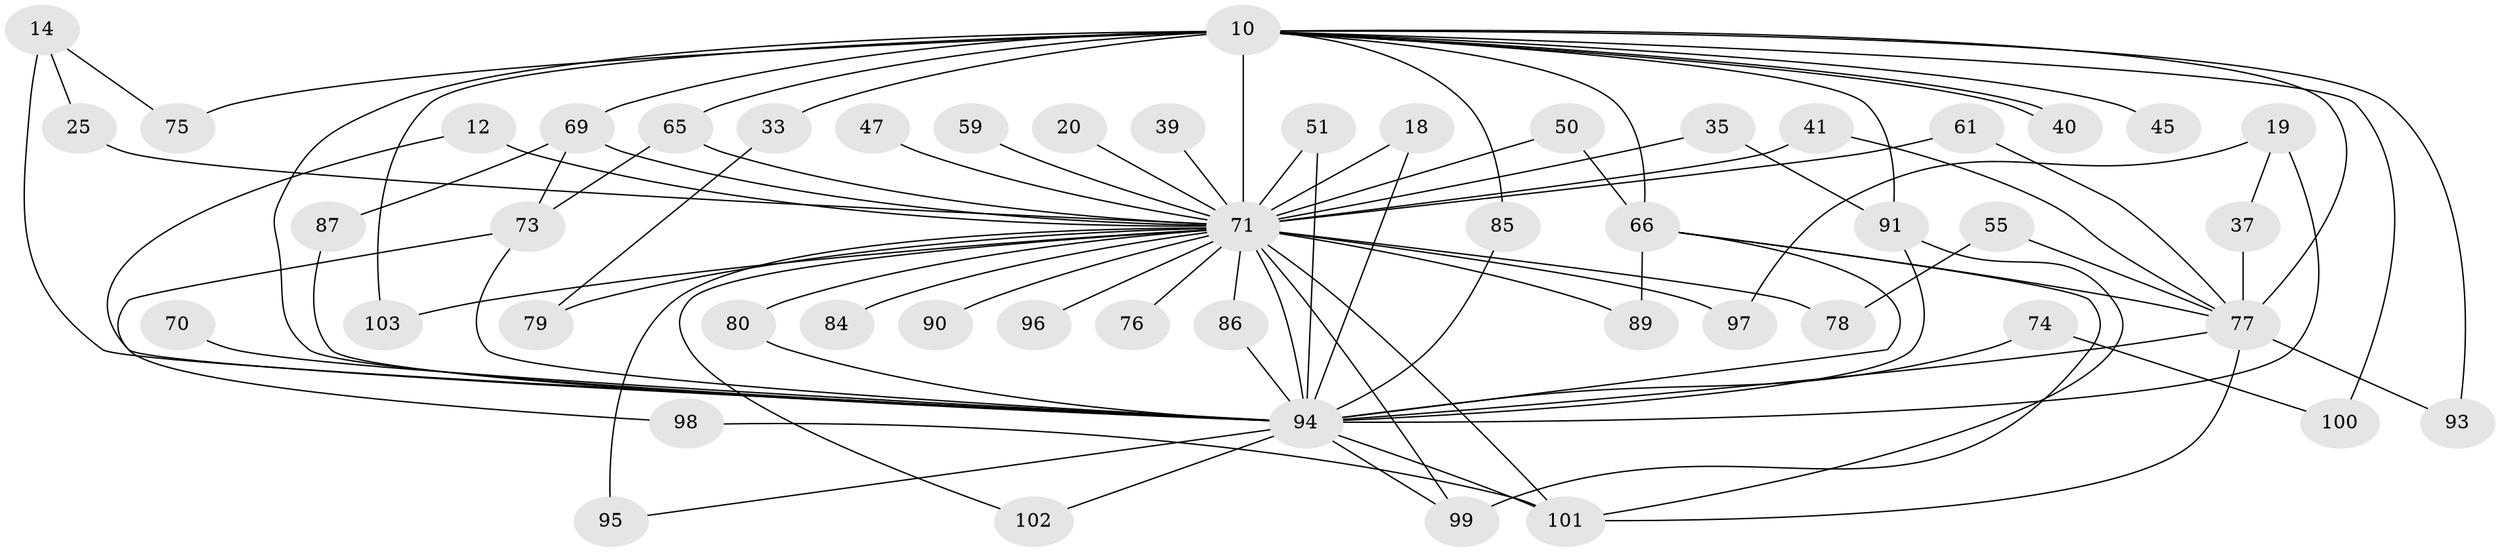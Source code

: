// original degree distribution, {22: 0.009708737864077669, 18: 0.009708737864077669, 16: 0.019417475728155338, 20: 0.009708737864077669, 36: 0.009708737864077669, 15: 0.009708737864077669, 23: 0.009708737864077669, 26: 0.009708737864077669, 19: 0.009708737864077669, 4: 0.14563106796116504, 2: 0.5533980582524272, 5: 0.019417475728155338, 10: 0.009708737864077669, 6: 0.009708737864077669, 3: 0.1650485436893204}
// Generated by graph-tools (version 1.1) at 2025/45/03/09/25 04:45:10]
// undirected, 51 vertices, 89 edges
graph export_dot {
graph [start="1"]
  node [color=gray90,style=filled];
  10 [super="+3+6"];
  12;
  14;
  18;
  19;
  20;
  25;
  33;
  35;
  37;
  39;
  40;
  41;
  45;
  47;
  50;
  51;
  55;
  59 [super="+49+48"];
  61;
  65 [super="+60"];
  66 [super="+58+11"];
  69 [super="+68"];
  70;
  71 [super="+62+9"];
  73 [super="+64"];
  74;
  75;
  76;
  77 [super="+31+34"];
  78 [super="+38"];
  79 [super="+44"];
  80 [super="+67"];
  84;
  85;
  86;
  87;
  89;
  90 [super="+53"];
  91 [super="+15"];
  93;
  94 [super="+30+43+56+8"];
  95 [super="+82+88"];
  96 [super="+24"];
  97;
  98;
  99 [super="+92+72+83"];
  100;
  101 [super="+52+57"];
  102;
  103 [super="+46"];
  10 -- 33 [weight=2];
  10 -- 40;
  10 -- 40;
  10 -- 45 [weight=2];
  10 -- 71 [weight=23];
  10 -- 91 [weight=2];
  10 -- 75;
  10 -- 85;
  10 -- 77;
  10 -- 66 [weight=2];
  10 -- 93;
  10 -- 100;
  10 -- 103 [weight=3];
  10 -- 69;
  10 -- 65;
  10 -- 94 [weight=10];
  12 -- 71;
  12 -- 94;
  14 -- 25;
  14 -- 75;
  14 -- 94 [weight=2];
  18 -- 71;
  18 -- 94;
  19 -- 37;
  19 -- 97;
  19 -- 94 [weight=2];
  20 -- 71;
  25 -- 71;
  33 -- 79;
  35 -- 91;
  35 -- 71;
  37 -- 77;
  39 -- 71 [weight=2];
  41 -- 77;
  41 -- 71;
  47 -- 71 [weight=2];
  50 -- 71;
  50 -- 66;
  51 -- 71;
  51 -- 94;
  55 -- 77;
  55 -- 78;
  59 -- 71 [weight=5];
  61 -- 77;
  61 -- 71;
  65 -- 71 [weight=2];
  65 -- 73;
  66 -- 89;
  66 -- 77;
  66 -- 99;
  66 -- 94;
  69 -- 71 [weight=3];
  69 -- 87;
  69 -- 73;
  70 -- 94 [weight=2];
  71 -- 79 [weight=2];
  71 -- 84 [weight=2];
  71 -- 89;
  71 -- 90 [weight=2];
  71 -- 96 [weight=3];
  71 -- 97;
  71 -- 102;
  71 -- 103;
  71 -- 80 [weight=2];
  71 -- 95 [weight=6];
  71 -- 76 [weight=2];
  71 -- 78 [weight=3];
  71 -- 86;
  71 -- 99 [weight=3];
  71 -- 94 [weight=9];
  71 -- 101 [weight=3];
  73 -- 94;
  73 -- 98;
  74 -- 100;
  74 -- 94 [weight=2];
  77 -- 93;
  77 -- 94 [weight=6];
  77 -- 101;
  80 -- 94;
  85 -- 94;
  86 -- 94;
  87 -- 94;
  91 -- 94;
  91 -- 101;
  94 -- 99;
  94 -- 102;
  94 -- 101;
  94 -- 95;
  98 -- 101;
}
